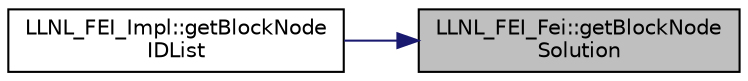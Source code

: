 digraph "LLNL_FEI_Fei::getBlockNodeSolution"
{
 // LATEX_PDF_SIZE
  edge [fontname="Helvetica",fontsize="10",labelfontname="Helvetica",labelfontsize="10"];
  node [fontname="Helvetica",fontsize="10",shape=record];
  rankdir="RL";
  Node1 [label="LLNL_FEI_Fei::getBlockNode\lSolution",height=0.2,width=0.4,color="black", fillcolor="grey75", style="filled", fontcolor="black",tooltip=" "];
  Node1 -> Node2 [dir="back",color="midnightblue",fontsize="10",style="solid",fontname="Helvetica"];
  Node2 [label="LLNL_FEI_Impl::getBlockNode\lIDList",height=0.2,width=0.4,color="black", fillcolor="white", style="filled",URL="$class_l_l_n_l___f_e_i___impl.html#a3bcb9475cb0a6ed73809fb9e448c3c5a",tooltip=" "];
}
